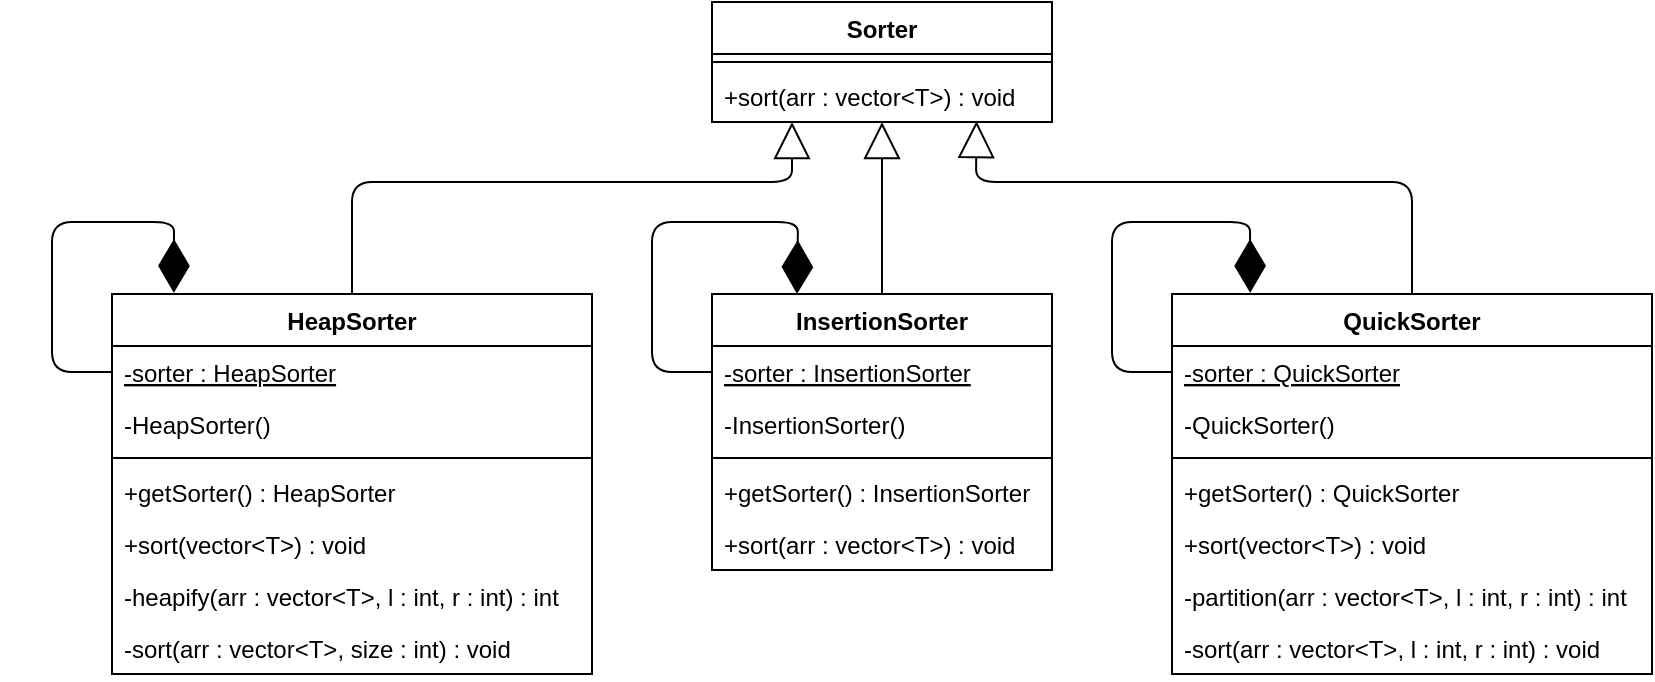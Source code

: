 <mxfile version="13.1.14"><diagram id="jeMEr29RQbLn4Id6FM54" name="Page-1"><mxGraphModel dx="1038" dy="548" grid="1" gridSize="10" guides="1" tooltips="1" connect="1" arrows="1" fold="1" page="1" pageScale="1" pageWidth="827" pageHeight="1169" math="0" shadow="0"><root><mxCell id="0"/><mxCell id="1" parent="0"/><mxCell id="W2DYp9kpDTk44t6dEITj-1" value="Sorter" style="swimlane;fontStyle=1;align=center;verticalAlign=top;childLayout=stackLayout;horizontal=1;startSize=26;horizontalStack=0;resizeParent=1;resizeParentMax=0;resizeLast=0;collapsible=1;marginBottom=0;" vertex="1" parent="1"><mxGeometry x="400" y="130" width="170" height="60" as="geometry"/></mxCell><mxCell id="W2DYp9kpDTk44t6dEITj-3" value="" style="line;strokeWidth=1;fillColor=none;align=left;verticalAlign=middle;spacingTop=-1;spacingLeft=3;spacingRight=3;rotatable=0;labelPosition=right;points=[];portConstraint=eastwest;" vertex="1" parent="W2DYp9kpDTk44t6dEITj-1"><mxGeometry y="26" width="170" height="8" as="geometry"/></mxCell><mxCell id="W2DYp9kpDTk44t6dEITj-4" value="+sort(arr : vector&lt;T&gt;) : void" style="text;strokeColor=none;fillColor=none;align=left;verticalAlign=top;spacingLeft=4;spacingRight=4;overflow=hidden;rotatable=0;points=[[0,0.5],[1,0.5]];portConstraint=eastwest;" vertex="1" parent="W2DYp9kpDTk44t6dEITj-1"><mxGeometry y="34" width="170" height="26" as="geometry"/></mxCell><mxCell id="W2DYp9kpDTk44t6dEITj-55" value="" style="endArrow=block;endSize=16;endFill=0;html=1;exitX=0.5;exitY=0;exitDx=0;exitDy=0;entryX=0.778;entryY=0.981;entryDx=0;entryDy=0;entryPerimeter=0;" edge="1" parent="1" source="W2DYp9kpDTk44t6dEITj-13" target="W2DYp9kpDTk44t6dEITj-4"><mxGeometry x="0.25" width="160" relative="1" as="geometry"><mxPoint x="690" y="180" as="sourcePoint"/><mxPoint x="850" y="180" as="targetPoint"/><Array as="points"><mxPoint x="750" y="220"/><mxPoint x="532" y="220"/></Array><mxPoint as="offset"/></mxGeometry></mxCell><mxCell id="W2DYp9kpDTk44t6dEITj-56" value="" style="endArrow=block;endSize=16;endFill=0;html=1;exitX=0.5;exitY=0;exitDx=0;exitDy=0;" edge="1" parent="1" source="W2DYp9kpDTk44t6dEITj-41"><mxGeometry x="0.25" width="160" relative="1" as="geometry"><mxPoint x="170" y="230" as="sourcePoint"/><mxPoint x="440" y="190" as="targetPoint"/><Array as="points"><mxPoint x="220" y="220"/><mxPoint x="440" y="220"/></Array><mxPoint as="offset"/></mxGeometry></mxCell><mxCell id="W2DYp9kpDTk44t6dEITj-57" value="" style="endArrow=block;endSize=16;endFill=0;html=1;entryX=0.5;entryY=1;entryDx=0;entryDy=0;exitX=0.5;exitY=0;exitDx=0;exitDy=0;" edge="1" parent="1" source="W2DYp9kpDTk44t6dEITj-6" target="W2DYp9kpDTk44t6dEITj-1"><mxGeometry x="0.25" width="160" relative="1" as="geometry"><mxPoint x="230" y="220" as="sourcePoint"/><mxPoint x="390" y="220" as="targetPoint"/><mxPoint as="offset"/></mxGeometry></mxCell><mxCell id="W2DYp9kpDTk44t6dEITj-6" value="InsertionSorter" style="swimlane;fontStyle=1;align=center;verticalAlign=top;childLayout=stackLayout;horizontal=1;startSize=26;horizontalStack=0;resizeParent=1;resizeParentMax=0;resizeLast=0;collapsible=1;marginBottom=0;" vertex="1" parent="1"><mxGeometry x="400" y="276" width="170" height="138" as="geometry"/></mxCell><mxCell id="W2DYp9kpDTk44t6dEITj-7" value="-sorter : InsertionSorter" style="text;strokeColor=none;fillColor=none;align=left;verticalAlign=top;spacingLeft=4;spacingRight=4;overflow=hidden;rotatable=0;points=[[0,0.5],[1,0.5]];portConstraint=eastwest;fontStyle=4" vertex="1" parent="W2DYp9kpDTk44t6dEITj-6"><mxGeometry y="26" width="170" height="26" as="geometry"/></mxCell><mxCell id="W2DYp9kpDTk44t6dEITj-12" value="-InsertionSorter()" style="text;strokeColor=none;fillColor=none;align=left;verticalAlign=top;spacingLeft=4;spacingRight=4;overflow=hidden;rotatable=0;points=[[0,0.5],[1,0.5]];portConstraint=eastwest;fontStyle=0" vertex="1" parent="W2DYp9kpDTk44t6dEITj-6"><mxGeometry y="52" width="170" height="26" as="geometry"/></mxCell><mxCell id="W2DYp9kpDTk44t6dEITj-8" value="" style="line;strokeWidth=1;fillColor=none;align=left;verticalAlign=middle;spacingTop=-1;spacingLeft=3;spacingRight=3;rotatable=0;labelPosition=right;points=[];portConstraint=eastwest;" vertex="1" parent="W2DYp9kpDTk44t6dEITj-6"><mxGeometry y="78" width="170" height="8" as="geometry"/></mxCell><mxCell id="W2DYp9kpDTk44t6dEITj-9" value="+getSorter() : InsertionSorter" style="text;strokeColor=none;fillColor=none;align=left;verticalAlign=top;spacingLeft=4;spacingRight=4;overflow=hidden;rotatable=0;points=[[0,0.5],[1,0.5]];portConstraint=eastwest;" vertex="1" parent="W2DYp9kpDTk44t6dEITj-6"><mxGeometry y="86" width="170" height="26" as="geometry"/></mxCell><mxCell id="W2DYp9kpDTk44t6dEITj-10" value="+sort(arr : vector&lt;T&gt;) : void" style="text;strokeColor=none;fillColor=none;align=left;verticalAlign=top;spacingLeft=4;spacingRight=4;overflow=hidden;rotatable=0;points=[[0,0.5],[1,0.5]];portConstraint=eastwest;" vertex="1" parent="W2DYp9kpDTk44t6dEITj-6"><mxGeometry y="112" width="170" height="26" as="geometry"/></mxCell><mxCell id="W2DYp9kpDTk44t6dEITj-60" value="" style="endArrow=diamondThin;endFill=1;endSize=24;html=1;exitX=0;exitY=0.5;exitDx=0;exitDy=0;entryX=0.25;entryY=0;entryDx=0;entryDy=0;" edge="1" parent="W2DYp9kpDTk44t6dEITj-6" source="W2DYp9kpDTk44t6dEITj-7" target="W2DYp9kpDTk44t6dEITj-6"><mxGeometry width="160" relative="1" as="geometry"><mxPoint x="-110" y="-36" as="sourcePoint"/><mxPoint x="40" y="-6" as="targetPoint"/><Array as="points"><mxPoint x="-30" y="39"/><mxPoint x="-30" y="-36"/><mxPoint x="43" y="-36"/></Array></mxGeometry></mxCell><mxCell id="W2DYp9kpDTk44t6dEITj-41" value="HeapSorter" style="swimlane;fontStyle=1;align=center;verticalAlign=top;childLayout=stackLayout;horizontal=1;startSize=26;horizontalStack=0;resizeParent=1;resizeParentMax=0;resizeLast=0;collapsible=1;marginBottom=0;" vertex="1" parent="1"><mxGeometry x="100" y="276" width="240" height="190" as="geometry"/></mxCell><mxCell id="W2DYp9kpDTk44t6dEITj-42" value="-sorter : HeapSorter" style="text;strokeColor=none;fillColor=none;align=left;verticalAlign=top;spacingLeft=4;spacingRight=4;overflow=hidden;rotatable=0;points=[[0,0.5],[1,0.5]];portConstraint=eastwest;fontStyle=4" vertex="1" parent="W2DYp9kpDTk44t6dEITj-41"><mxGeometry y="26" width="240" height="26" as="geometry"/></mxCell><mxCell id="W2DYp9kpDTk44t6dEITj-43" value="-HeapSorter()" style="text;strokeColor=none;fillColor=none;align=left;verticalAlign=top;spacingLeft=4;spacingRight=4;overflow=hidden;rotatable=0;points=[[0,0.5],[1,0.5]];portConstraint=eastwest;fontStyle=0" vertex="1" parent="W2DYp9kpDTk44t6dEITj-41"><mxGeometry y="52" width="240" height="26" as="geometry"/></mxCell><mxCell id="W2DYp9kpDTk44t6dEITj-44" value="" style="line;strokeWidth=1;fillColor=none;align=left;verticalAlign=middle;spacingTop=-1;spacingLeft=3;spacingRight=3;rotatable=0;labelPosition=right;points=[];portConstraint=eastwest;" vertex="1" parent="W2DYp9kpDTk44t6dEITj-41"><mxGeometry y="78" width="240" height="8" as="geometry"/></mxCell><mxCell id="W2DYp9kpDTk44t6dEITj-45" value="+getSorter() : HeapSorter" style="text;strokeColor=none;fillColor=none;align=left;verticalAlign=top;spacingLeft=4;spacingRight=4;overflow=hidden;rotatable=0;points=[[0,0.5],[1,0.5]];portConstraint=eastwest;" vertex="1" parent="W2DYp9kpDTk44t6dEITj-41"><mxGeometry y="86" width="240" height="26" as="geometry"/></mxCell><mxCell id="W2DYp9kpDTk44t6dEITj-46" value="+sort(vector&lt;T&gt;) : void" style="text;strokeColor=none;fillColor=none;align=left;verticalAlign=top;spacingLeft=4;spacingRight=4;overflow=hidden;rotatable=0;points=[[0,0.5],[1,0.5]];portConstraint=eastwest;" vertex="1" parent="W2DYp9kpDTk44t6dEITj-41"><mxGeometry y="112" width="240" height="26" as="geometry"/></mxCell><mxCell id="W2DYp9kpDTk44t6dEITj-47" value="-heapify(arr : vector&lt;T&gt;, l : int, r : int) : int" style="text;strokeColor=none;fillColor=none;align=left;verticalAlign=top;spacingLeft=4;spacingRight=4;overflow=hidden;rotatable=0;points=[[0,0.5],[1,0.5]];portConstraint=eastwest;" vertex="1" parent="W2DYp9kpDTk44t6dEITj-41"><mxGeometry y="138" width="240" height="26" as="geometry"/></mxCell><mxCell id="W2DYp9kpDTk44t6dEITj-48" value="-sort(arr : vector&lt;T&gt;, size : int) : void" style="text;strokeColor=none;fillColor=none;align=left;verticalAlign=top;spacingLeft=4;spacingRight=4;overflow=hidden;rotatable=0;points=[[0,0.5],[1,0.5]];portConstraint=eastwest;" vertex="1" parent="W2DYp9kpDTk44t6dEITj-41"><mxGeometry y="164" width="240" height="26" as="geometry"/></mxCell><mxCell id="W2DYp9kpDTk44t6dEITj-58" value="" style="endArrow=diamondThin;endFill=1;endSize=24;html=1;exitX=0;exitY=0.5;exitDx=0;exitDy=0;entryX=0.129;entryY=-0.003;entryDx=0;entryDy=0;entryPerimeter=0;" edge="1" parent="W2DYp9kpDTk44t6dEITj-41" source="W2DYp9kpDTk44t6dEITj-42" target="W2DYp9kpDTk44t6dEITj-41"><mxGeometry width="160" relative="1" as="geometry"><mxPoint x="20" y="-66" as="sourcePoint"/><mxPoint x="31" y="-6" as="targetPoint"/><Array as="points"><mxPoint x="-30" y="39"/><mxPoint x="-30" y="-36"/><mxPoint x="31" y="-36"/></Array></mxGeometry></mxCell><mxCell id="W2DYp9kpDTk44t6dEITj-13" value="QuickSorter" style="swimlane;fontStyle=1;align=center;verticalAlign=top;childLayout=stackLayout;horizontal=1;startSize=26;horizontalStack=0;resizeParent=1;resizeParentMax=0;resizeLast=0;collapsible=1;marginBottom=0;" vertex="1" parent="1"><mxGeometry x="630" y="276" width="240" height="190" as="geometry"/></mxCell><mxCell id="W2DYp9kpDTk44t6dEITj-14" value="-sorter : QuickSorter" style="text;strokeColor=none;fillColor=none;align=left;verticalAlign=top;spacingLeft=4;spacingRight=4;overflow=hidden;rotatable=0;points=[[0,0.5],[1,0.5]];portConstraint=eastwest;fontStyle=4" vertex="1" parent="W2DYp9kpDTk44t6dEITj-13"><mxGeometry y="26" width="240" height="26" as="geometry"/></mxCell><mxCell id="W2DYp9kpDTk44t6dEITj-15" value="-QuickSorter()" style="text;strokeColor=none;fillColor=none;align=left;verticalAlign=top;spacingLeft=4;spacingRight=4;overflow=hidden;rotatable=0;points=[[0,0.5],[1,0.5]];portConstraint=eastwest;fontStyle=0" vertex="1" parent="W2DYp9kpDTk44t6dEITj-13"><mxGeometry y="52" width="240" height="26" as="geometry"/></mxCell><mxCell id="W2DYp9kpDTk44t6dEITj-16" value="" style="line;strokeWidth=1;fillColor=none;align=left;verticalAlign=middle;spacingTop=-1;spacingLeft=3;spacingRight=3;rotatable=0;labelPosition=right;points=[];portConstraint=eastwest;" vertex="1" parent="W2DYp9kpDTk44t6dEITj-13"><mxGeometry y="78" width="240" height="8" as="geometry"/></mxCell><mxCell id="W2DYp9kpDTk44t6dEITj-17" value="+getSorter() : QuickSorter" style="text;strokeColor=none;fillColor=none;align=left;verticalAlign=top;spacingLeft=4;spacingRight=4;overflow=hidden;rotatable=0;points=[[0,0.5],[1,0.5]];portConstraint=eastwest;" vertex="1" parent="W2DYp9kpDTk44t6dEITj-13"><mxGeometry y="86" width="240" height="26" as="geometry"/></mxCell><mxCell id="W2DYp9kpDTk44t6dEITj-18" value="+sort(vector&lt;T&gt;) : void" style="text;strokeColor=none;fillColor=none;align=left;verticalAlign=top;spacingLeft=4;spacingRight=4;overflow=hidden;rotatable=0;points=[[0,0.5],[1,0.5]];portConstraint=eastwest;" vertex="1" parent="W2DYp9kpDTk44t6dEITj-13"><mxGeometry y="112" width="240" height="26" as="geometry"/></mxCell><mxCell id="W2DYp9kpDTk44t6dEITj-25" value="-partition(arr : vector&lt;T&gt;, l : int, r : int) : int" style="text;strokeColor=none;fillColor=none;align=left;verticalAlign=top;spacingLeft=4;spacingRight=4;overflow=hidden;rotatable=0;points=[[0,0.5],[1,0.5]];portConstraint=eastwest;" vertex="1" parent="W2DYp9kpDTk44t6dEITj-13"><mxGeometry y="138" width="240" height="26" as="geometry"/></mxCell><mxCell id="W2DYp9kpDTk44t6dEITj-26" value="-sort(arr : vector&lt;T&gt;, l : int, r : int) : void" style="text;strokeColor=none;fillColor=none;align=left;verticalAlign=top;spacingLeft=4;spacingRight=4;overflow=hidden;rotatable=0;points=[[0,0.5],[1,0.5]];portConstraint=eastwest;" vertex="1" parent="W2DYp9kpDTk44t6dEITj-13"><mxGeometry y="164" width="240" height="26" as="geometry"/></mxCell><mxCell id="W2DYp9kpDTk44t6dEITj-61" value="" style="endArrow=diamondThin;endFill=1;endSize=24;html=1;entryX=0.163;entryY=-0.003;entryDx=0;entryDy=0;entryPerimeter=0;exitX=0;exitY=0.5;exitDx=0;exitDy=0;" edge="1" parent="W2DYp9kpDTk44t6dEITj-13" source="W2DYp9kpDTk44t6dEITj-14" target="W2DYp9kpDTk44t6dEITj-13"><mxGeometry width="160" relative="1" as="geometry"><mxPoint x="-110" y="-26" as="sourcePoint"/><mxPoint x="50" y="-26" as="targetPoint"/><Array as="points"><mxPoint x="-30" y="39"/><mxPoint x="-30" y="-36"/><mxPoint x="39" y="-36"/></Array></mxGeometry></mxCell></root></mxGraphModel></diagram></mxfile>